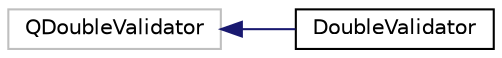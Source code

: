 digraph "Graphical Class Hierarchy"
{
 // LATEX_PDF_SIZE
  edge [fontname="Helvetica",fontsize="10",labelfontname="Helvetica",labelfontsize="10"];
  node [fontname="Helvetica",fontsize="10",shape=record];
  rankdir="LR";
  Node143 [label="QDoubleValidator",height=0.2,width=0.4,color="grey75", fillcolor="white", style="filled",tooltip=" "];
  Node143 -> Node0 [dir="back",color="midnightblue",fontsize="10",style="solid",fontname="Helvetica"];
  Node0 [label="DoubleValidator",height=0.2,width=0.4,color="black", fillcolor="white", style="filled",URL="$classDoubleValidator.html",tooltip=" "];
}
